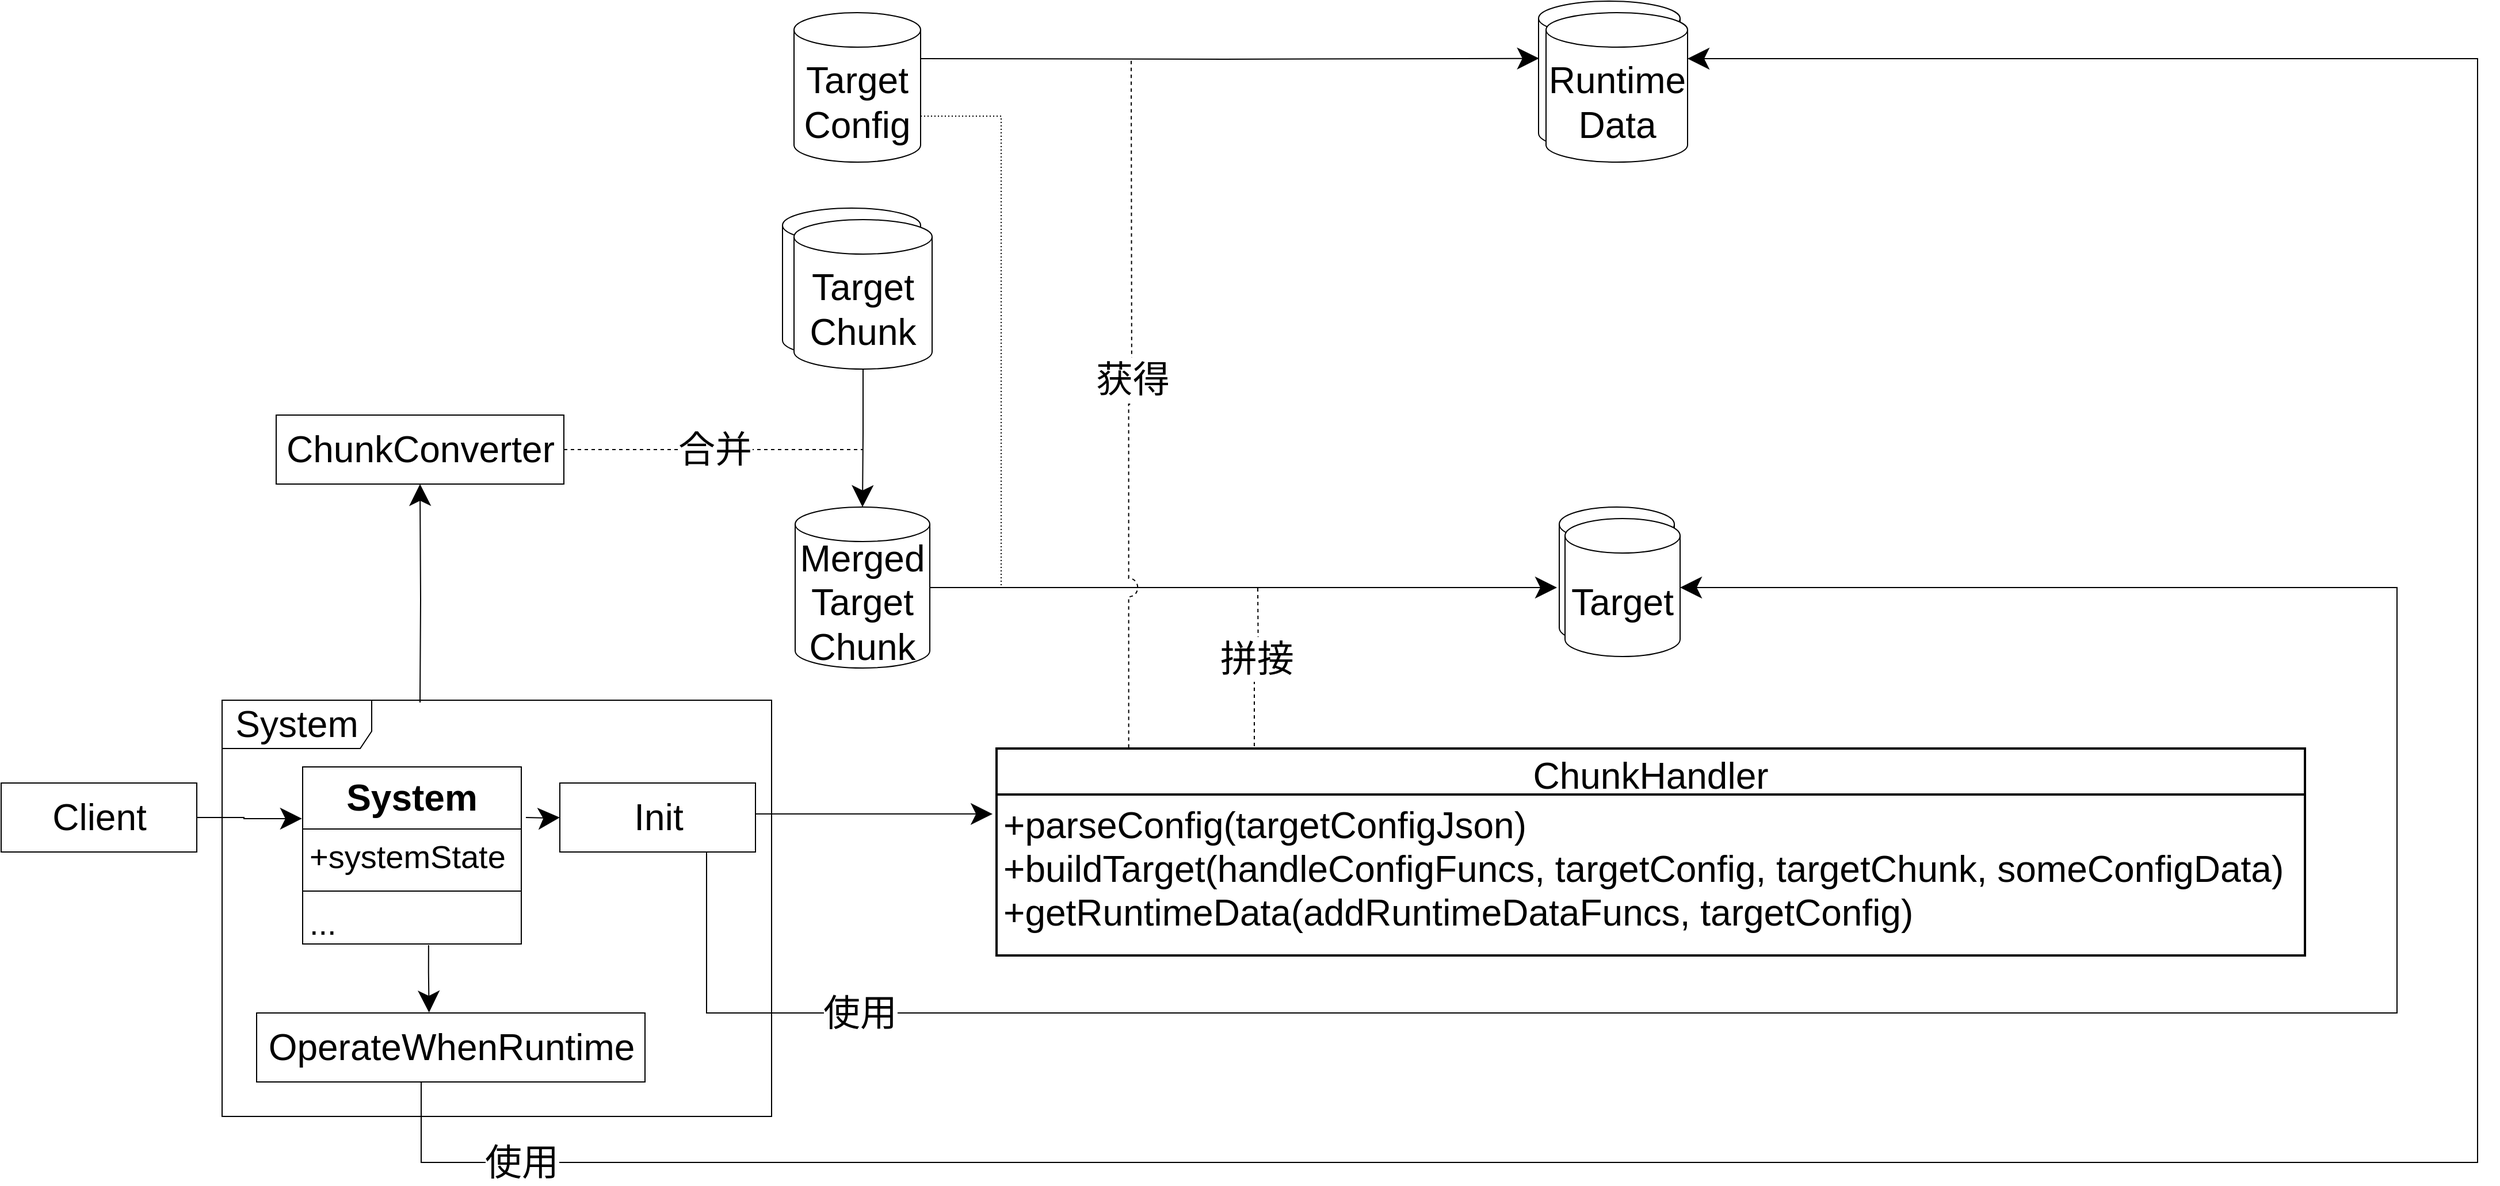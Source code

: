 <mxfile version="14.6.13" type="device"><diagram id="smxkf3WdtkahfNl1DTkC" name="第 1 页"><mxGraphModel dx="1892" dy="2513" grid="1" gridSize="10" guides="1" tooltips="1" connect="1" arrows="1" fold="1" page="1" pageScale="1" pageWidth="827" pageHeight="1169" math="0" shadow="0"><root><mxCell id="0"/><mxCell id="1" parent="0"/><mxCell id="j_ABhK45ZAO16KS0vzi4-1" value="&lt;font&gt;&lt;span style=&quot;font-size: 32px&quot;&gt;&lt;br&gt;&lt;/span&gt;&lt;/font&gt;" style="shape=cylinder3;whiteSpace=wrap;html=1;boundedLbl=1;backgroundOutline=1;size=15;" parent="1" vertex="1"><mxGeometry x="1724" y="-50" width="123" height="130" as="geometry"/></mxCell><mxCell id="nI9HO5emVOZ3z6FylGHY-1" value="&lt;font style=&quot;font-size: 32px&quot;&gt;Target&lt;br&gt;&lt;/font&gt;" style="shape=cylinder3;whiteSpace=wrap;html=1;boundedLbl=1;backgroundOutline=1;size=15;" parent="1" vertex="1"><mxGeometry x="1742" y="390" width="100" height="120" as="geometry"/></mxCell><mxCell id="ykQTxB14VH6ChyCrKVpr-23" value="ChunkHandler" style="swimlane;childLayout=stackLayout;horizontal=1;startSize=40;horizontalStack=0;rounded=0;fontSize=32;fontStyle=0;strokeWidth=2;resizeParent=0;resizeLast=1;shadow=0;dashed=0;align=center;" parent="1" vertex="1"><mxGeometry x="1253" y="600" width="1137" height="180" as="geometry"/></mxCell><mxCell id="ykQTxB14VH6ChyCrKVpr-24" value="+parseConfig(targetConfigJson)&#10;+buildTarget(handleConfigFuncs, targetConfig, targetChunk, someConfigData)&#10;+getRuntimeData(addRuntimeDataFuncs, targetConfig)" style="align=left;strokeColor=none;fillColor=none;spacingLeft=4;fontSize=32;verticalAlign=top;resizable=0;rotatable=0;part=1;" parent="ykQTxB14VH6ChyCrKVpr-23" vertex="1"><mxGeometry y="40" width="1137" height="140" as="geometry"/></mxCell><mxCell id="ykQTxB14VH6ChyCrKVpr-95" value="&lt;font style=&quot;font-size: 32px&quot;&gt;System&lt;/font&gt;" style="shape=umlFrame;whiteSpace=wrap;html=1;width=130;height=42;fontSize=32;" parent="1" vertex="1"><mxGeometry x="580" y="558" width="477.5" height="362" as="geometry"/></mxCell><mxCell id="ykQTxB14VH6ChyCrKVpr-53" value="" style="shape=cylinder3;whiteSpace=wrap;html=1;boundedLbl=1;backgroundOutline=1;size=15;" parent="1" vertex="1"><mxGeometry x="1067" y="130" width="120" height="130" as="geometry"/></mxCell><mxCell id="ykQTxB14VH6ChyCrKVpr-1" value="" style="edgeStyle=orthogonalEdgeStyle;rounded=0;orthogonalLoop=1;jettySize=auto;html=1;startSize=16;endSize=16;entryX=-0.003;entryY=0.292;entryDx=0;entryDy=0;entryPerimeter=0;" parent="1" source="ykQTxB14VH6ChyCrKVpr-2" target="RQtGsLq_SJLvEGbxlWnP-1" edge="1"><mxGeometry relative="1" as="geometry"><mxPoint x="673" y="660" as="targetPoint"/></mxGeometry></mxCell><mxCell id="ykQTxB14VH6ChyCrKVpr-2" value="Client" style="html=1;fontSize=32;" parent="1" vertex="1"><mxGeometry x="388" y="630.0" width="170" height="60" as="geometry"/></mxCell><mxCell id="ykQTxB14VH6ChyCrKVpr-45" style="edgeStyle=orthogonalEdgeStyle;rounded=0;orthogonalLoop=1;jettySize=auto;html=1;endArrow=classic;endFill=1;startSize=16;endSize=16;entryX=0.003;entryY=0.383;entryDx=0;entryDy=0;entryPerimeter=0;" parent="1" target="j_ABhK45ZAO16KS0vzi4-1" edge="1"><mxGeometry relative="1" as="geometry"><mxPoint x="1187" as="sourcePoint"/><mxPoint x="1720" as="targetPoint"/></mxGeometry></mxCell><mxCell id="ykQTxB14VH6ChyCrKVpr-48" style="edgeStyle=orthogonalEdgeStyle;rounded=0;orthogonalLoop=1;jettySize=auto;html=1;entryX=1;entryY=0.5;entryDx=0;entryDy=0;entryPerimeter=0;endArrow=none;endFill=0;startSize=16;endSize=16;exitX=1;exitY=0;exitDx=0;exitDy=90;exitPerimeter=0;dashed=1;dashPattern=1 2;" parent="1" source="ykQTxB14VH6ChyCrKVpr-5" target="ykQTxB14VH6ChyCrKVpr-18" edge="1"><mxGeometry relative="1" as="geometry"><Array as="points"><mxPoint x="1257" y="50"/><mxPoint x="1257" y="460"/></Array></mxGeometry></mxCell><mxCell id="ykQTxB14VH6ChyCrKVpr-5" value="&lt;font&gt;&lt;span style=&quot;font-size: 32px&quot;&gt;Target Config&lt;/span&gt;&lt;/font&gt;" style="shape=cylinder3;whiteSpace=wrap;html=1;boundedLbl=1;backgroundOutline=1;size=15;" parent="1" vertex="1"><mxGeometry x="1077" y="-40" width="110" height="130" as="geometry"/></mxCell><mxCell id="ykQTxB14VH6ChyCrKVpr-12" style="edgeStyle=orthogonalEdgeStyle;rounded=0;orthogonalLoop=1;jettySize=auto;html=1;entryX=0.5;entryY=1;entryDx=0;entryDy=0;endSize=16;startSize=16;" parent="1" target="ykQTxB14VH6ChyCrKVpr-11" edge="1"><mxGeometry relative="1" as="geometry"><mxPoint x="752" y="560" as="sourcePoint"/></mxGeometry></mxCell><mxCell id="ykQTxB14VH6ChyCrKVpr-55" style="edgeStyle=orthogonalEdgeStyle;rounded=0;jumpStyle=arc;jumpSize=22;orthogonalLoop=1;jettySize=auto;html=1;entryX=1;entryY=0;entryDx=0;entryDy=40;entryPerimeter=0;endArrow=classic;endFill=1;startSize=16;endSize=16;exitX=0.5;exitY=1;exitDx=0;exitDy=0;" parent="1" source="ykQTxB14VH6ChyCrKVpr-94" target="ykQTxB14VH6ChyCrKVpr-44" edge="1"><mxGeometry relative="1" as="geometry"><mxPoint x="818" y="800" as="sourcePoint"/><Array as="points"><mxPoint x="753" y="830"/><mxPoint x="753" y="960"/><mxPoint x="2540" y="960"/><mxPoint x="2540"/></Array></mxGeometry></mxCell><mxCell id="ykQTxB14VH6ChyCrKVpr-57" value="&lt;font style=&quot;font-size: 32px&quot;&gt;使用&lt;/font&gt;" style="edgeLabel;html=1;align=center;verticalAlign=middle;resizable=0;points=[];" parent="ykQTxB14VH6ChyCrKVpr-55" vertex="1" connectable="0"><mxGeometry x="-0.69" y="2" relative="1" as="geometry"><mxPoint x="-263" y="2" as="offset"/></mxGeometry></mxCell><mxCell id="ykQTxB14VH6ChyCrKVpr-56" style="edgeStyle=orthogonalEdgeStyle;rounded=0;jumpStyle=arc;jumpSize=22;orthogonalLoop=1;jettySize=auto;html=1;entryX=1;entryY=0.5;entryDx=0;entryDy=0;entryPerimeter=0;endArrow=classic;endFill=1;startSize=16;endSize=16;exitX=0.75;exitY=1;exitDx=0;exitDy=0;" parent="1" source="ykQTxB14VH6ChyCrKVpr-93" target="ykQTxB14VH6ChyCrKVpr-40" edge="1"><mxGeometry relative="1" as="geometry"><mxPoint x="710.5" y="800" as="sourcePoint"/><Array as="points"><mxPoint x="1001" y="830"/><mxPoint x="2470" y="830"/><mxPoint x="2470" y="460"/></Array></mxGeometry></mxCell><mxCell id="ykQTxB14VH6ChyCrKVpr-32" style="edgeStyle=orthogonalEdgeStyle;rounded=0;orthogonalLoop=1;jettySize=auto;html=1;startSize=16;endSize=16;endArrow=none;endFill=0;dashed=1;" parent="1" source="ykQTxB14VH6ChyCrKVpr-11" edge="1"><mxGeometry relative="1" as="geometry"><mxPoint x="1137" y="340" as="targetPoint"/></mxGeometry></mxCell><mxCell id="ykQTxB14VH6ChyCrKVpr-33" value="&lt;span style=&quot;font-size: 32px&quot;&gt;合并&lt;/span&gt;" style="edgeLabel;html=1;align=center;verticalAlign=middle;resizable=0;points=[];" parent="ykQTxB14VH6ChyCrKVpr-32" vertex="1" connectable="0"><mxGeometry x="0.004" y="1" relative="1" as="geometry"><mxPoint as="offset"/></mxGeometry></mxCell><mxCell id="ykQTxB14VH6ChyCrKVpr-11" value="ChunkConverter" style="html=1;fontSize=32;" parent="1" vertex="1"><mxGeometry x="627" y="310" width="250" height="60" as="geometry"/></mxCell><mxCell id="ykQTxB14VH6ChyCrKVpr-31" style="edgeStyle=orthogonalEdgeStyle;rounded=0;orthogonalLoop=1;jettySize=auto;html=1;entryX=0.5;entryY=0;entryDx=0;entryDy=0;entryPerimeter=0;startSize=16;endSize=16;" parent="1" source="ykQTxB14VH6ChyCrKVpr-13" target="ykQTxB14VH6ChyCrKVpr-18" edge="1"><mxGeometry relative="1" as="geometry"/></mxCell><mxCell id="ykQTxB14VH6ChyCrKVpr-13" value="&lt;font style=&quot;font-size: 32px&quot;&gt;Target Chunk&lt;/font&gt;" style="shape=cylinder3;whiteSpace=wrap;html=1;boundedLbl=1;backgroundOutline=1;size=15;" parent="1" vertex="1"><mxGeometry x="1077" y="140" width="120" height="130" as="geometry"/></mxCell><mxCell id="ykQTxB14VH6ChyCrKVpr-41" style="edgeStyle=orthogonalEdgeStyle;rounded=0;orthogonalLoop=1;jettySize=auto;html=1;endArrow=classic;endFill=1;startSize=16;endSize=16;" parent="1" source="ykQTxB14VH6ChyCrKVpr-18" edge="1"><mxGeometry relative="1" as="geometry"><mxPoint x="1740" y="460" as="targetPoint"/></mxGeometry></mxCell><mxCell id="ykQTxB14VH6ChyCrKVpr-18" value="&lt;font style=&quot;font-size: 32px&quot;&gt;Merged Target&lt;br&gt;Chunk&lt;br&gt;&lt;/font&gt;" style="shape=cylinder3;whiteSpace=wrap;html=1;boundedLbl=1;backgroundOutline=1;size=15;" parent="1" vertex="1"><mxGeometry x="1078" y="390" width="117" height="140" as="geometry"/></mxCell><mxCell id="ykQTxB14VH6ChyCrKVpr-49" style="edgeStyle=orthogonalEdgeStyle;rounded=0;orthogonalLoop=1;jettySize=auto;html=1;endArrow=none;endFill=0;startSize=16;endSize=16;exitX=0.101;exitY=-0.004;exitDx=0;exitDy=0;exitPerimeter=0;dashed=1;jumpStyle=arc;jumpSize=16;" parent="1" source="ykQTxB14VH6ChyCrKVpr-23" edge="1"><mxGeometry relative="1" as="geometry"><mxPoint x="1370" as="targetPoint"/></mxGeometry></mxCell><mxCell id="ykQTxB14VH6ChyCrKVpr-51" value="&lt;font style=&quot;font-size: 32px&quot;&gt;获得&lt;/font&gt;" style="edgeLabel;html=1;align=center;verticalAlign=middle;resizable=0;points=[];" parent="ykQTxB14VH6ChyCrKVpr-49" vertex="1" connectable="0"><mxGeometry x="0.073" relative="1" as="geometry"><mxPoint as="offset"/></mxGeometry></mxCell><mxCell id="ykQTxB14VH6ChyCrKVpr-50" style="edgeStyle=orthogonalEdgeStyle;rounded=0;orthogonalLoop=1;jettySize=auto;html=1;dashed=1;endArrow=none;endFill=0;startSize=16;endSize=16;exitX=0.197;exitY=-0.011;exitDx=0;exitDy=0;exitPerimeter=0;jumpStyle=arc;jumpSize=22;" parent="1" source="ykQTxB14VH6ChyCrKVpr-23" edge="1"><mxGeometry relative="1" as="geometry"><mxPoint x="1480" y="460" as="targetPoint"/></mxGeometry></mxCell><mxCell id="ykQTxB14VH6ChyCrKVpr-52" value="&lt;font style=&quot;font-size: 32px&quot;&gt;拼接&lt;/font&gt;" style="edgeLabel;html=1;align=center;verticalAlign=middle;resizable=0;points=[];" parent="ykQTxB14VH6ChyCrKVpr-50" vertex="1" connectable="0"><mxGeometry x="0.484" y="-1" relative="1" as="geometry"><mxPoint x="-3" y="25" as="offset"/></mxGeometry></mxCell><mxCell id="ykQTxB14VH6ChyCrKVpr-26" style="edgeStyle=orthogonalEdgeStyle;rounded=0;orthogonalLoop=1;jettySize=auto;html=1;startSize=16;endSize=16;exitX=1;exitY=0.5;exitDx=0;exitDy=0;entryX=-0.003;entryY=0.121;entryDx=0;entryDy=0;entryPerimeter=0;" parent="1" source="ykQTxB14VH6ChyCrKVpr-93" target="ykQTxB14VH6ChyCrKVpr-24" edge="1"><mxGeometry relative="1" as="geometry"><mxPoint x="895.5" y="590.143" as="sourcePoint"/><mxPoint x="1115.5" y="590" as="targetPoint"/><Array as="points"><mxPoint x="1037" y="657"/></Array></mxGeometry></mxCell><mxCell id="ykQTxB14VH6ChyCrKVpr-40" value="&lt;font style=&quot;font-size: 32px&quot;&gt;Target&lt;br&gt;&lt;/font&gt;" style="shape=cylinder3;whiteSpace=wrap;html=1;boundedLbl=1;backgroundOutline=1;size=15;" parent="1" vertex="1"><mxGeometry x="1747" y="400" width="100" height="120" as="geometry"/></mxCell><mxCell id="ykQTxB14VH6ChyCrKVpr-44" value="&lt;font&gt;&lt;span style=&quot;font-size: 32px&quot;&gt;Runtime&lt;br&gt;Data&lt;br&gt;&lt;/span&gt;&lt;/font&gt;" style="shape=cylinder3;whiteSpace=wrap;html=1;boundedLbl=1;backgroundOutline=1;size=15;" parent="1" vertex="1"><mxGeometry x="1730.5" y="-40" width="123" height="130" as="geometry"/></mxCell><mxCell id="ykQTxB14VH6ChyCrKVpr-58" value="&lt;font style=&quot;font-size: 32px&quot;&gt;使用&lt;/font&gt;" style="edgeLabel;html=1;align=center;verticalAlign=middle;resizable=0;points=[];" parent="1" vertex="1" connectable="0"><mxGeometry x="1131.997" y="800.0" as="geometry"><mxPoint x="2" y="30" as="offset"/></mxGeometry></mxCell><mxCell id="ykQTxB14VH6ChyCrKVpr-90" value="" style="edgeStyle=orthogonalEdgeStyle;rounded=0;orthogonalLoop=1;jettySize=auto;html=1;endSize=16;startSize=16;" parent="1" target="ykQTxB14VH6ChyCrKVpr-93" edge="1"><mxGeometry relative="1" as="geometry"><mxPoint x="844" y="660" as="sourcePoint"/></mxGeometry></mxCell><mxCell id="ykQTxB14VH6ChyCrKVpr-91" value="" style="edgeStyle=orthogonalEdgeStyle;rounded=0;orthogonalLoop=1;jettySize=auto;html=1;endSize=16;startSize=16;exitX=0.576;exitY=1.024;exitDx=0;exitDy=0;exitPerimeter=0;entryX=0.444;entryY=-0.007;entryDx=0;entryDy=0;entryPerimeter=0;" parent="1" source="RQtGsLq_SJLvEGbxlWnP-4" target="ykQTxB14VH6ChyCrKVpr-94" edge="1"><mxGeometry relative="1" as="geometry"><mxPoint x="758" y="690" as="sourcePoint"/><mxPoint x="760" y="826" as="targetPoint"/></mxGeometry></mxCell><mxCell id="ykQTxB14VH6ChyCrKVpr-93" value="Init" style="html=1;fontSize=32;" parent="1" vertex="1"><mxGeometry x="873.5" y="630.0" width="170" height="60" as="geometry"/></mxCell><mxCell id="ykQTxB14VH6ChyCrKVpr-94" value="OperateWhenRuntime" style="html=1;fontSize=32;" parent="1" vertex="1"><mxGeometry x="610" y="830" width="337.5" height="60" as="geometry"/></mxCell><mxCell id="RQtGsLq_SJLvEGbxlWnP-1" value="System" style="swimlane;fontStyle=1;align=center;verticalAlign=top;childLayout=stackLayout;horizontal=1;startSize=54;horizontalStack=0;resizeParent=1;resizeParentMax=0;resizeLast=0;collapsible=1;marginBottom=0;fontSize=32;" vertex="1" parent="1"><mxGeometry x="650" y="616" width="190" height="154" as="geometry"/></mxCell><mxCell id="RQtGsLq_SJLvEGbxlWnP-2" value="+systemState" style="text;strokeColor=none;fillColor=none;align=left;verticalAlign=top;spacingLeft=4;spacingRight=4;overflow=hidden;rotatable=0;points=[[0,0.5],[1,0.5]];portConstraint=eastwest;fontSize=28;" vertex="1" parent="RQtGsLq_SJLvEGbxlWnP-1"><mxGeometry y="54" width="190" height="50" as="geometry"/></mxCell><mxCell id="RQtGsLq_SJLvEGbxlWnP-3" value="" style="line;strokeWidth=1;fillColor=none;align=left;verticalAlign=middle;spacingTop=-1;spacingLeft=3;spacingRight=3;rotatable=0;labelPosition=right;points=[];portConstraint=eastwest;" vertex="1" parent="RQtGsLq_SJLvEGbxlWnP-1"><mxGeometry y="104" width="190" height="8" as="geometry"/></mxCell><mxCell id="RQtGsLq_SJLvEGbxlWnP-4" value="..." style="text;strokeColor=none;fillColor=none;align=left;verticalAlign=top;spacingLeft=4;spacingRight=4;overflow=hidden;rotatable=0;points=[[0,0.5],[1,0.5]];portConstraint=eastwest;fontSize=28;" vertex="1" parent="RQtGsLq_SJLvEGbxlWnP-1"><mxGeometry y="112" width="190" height="42" as="geometry"/></mxCell></root></mxGraphModel></diagram></mxfile>